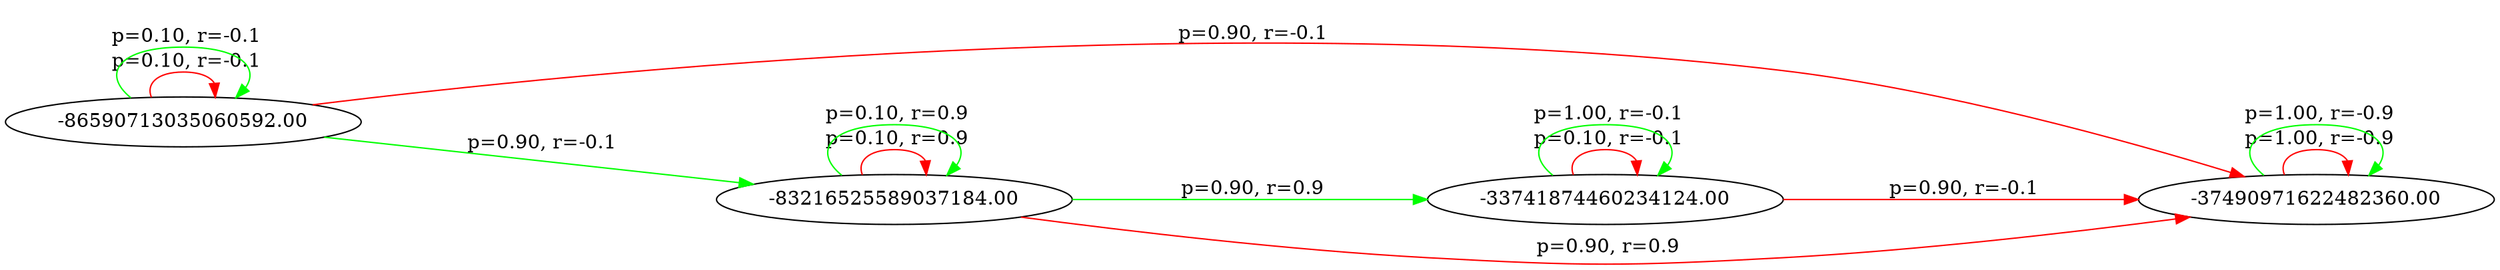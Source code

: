digraph MDP {
ranksep=2; rankdir=LR; 
s0 -> s0 [label = " p=0.10, r=-0.1", color=red];
s0 -> s1 [label = " p=0.90, r=-0.1", color=red];
s0 -> s0 [label = " p=1.00, r=-0.1", color=green];
s1 -> s1 [label = " p=1.00, r=-0.9", color=red];
s1 -> s1 [label = " p=1.00, r=-0.9", color=green];
s2 -> s1 [label = " p=0.90, r=0.9", color=red];
s2 -> s2 [label = " p=0.10, r=0.9", color=red];
s2 -> s0 [label = " p=0.90, r=0.9", color=green];
s2 -> s2 [label = " p=0.10, r=0.9", color=green];
s3 -> s1 [label = " p=0.90, r=-0.1", color=red];
s3 -> s3 [label = " p=0.10, r=-0.1", color=red];
s3 -> s2 [label = " p=0.90, r=-0.1", color=green];
s3 -> s3 [label = " p=0.10, r=-0.1", color=green];
s0 [label = "-33741874460234124.00"];
s1 [label = "-37490971622482360.00"];
s2 [label = "-83216525589037184.00"];
s3 [label = "-86590713035060592.00"];
}
